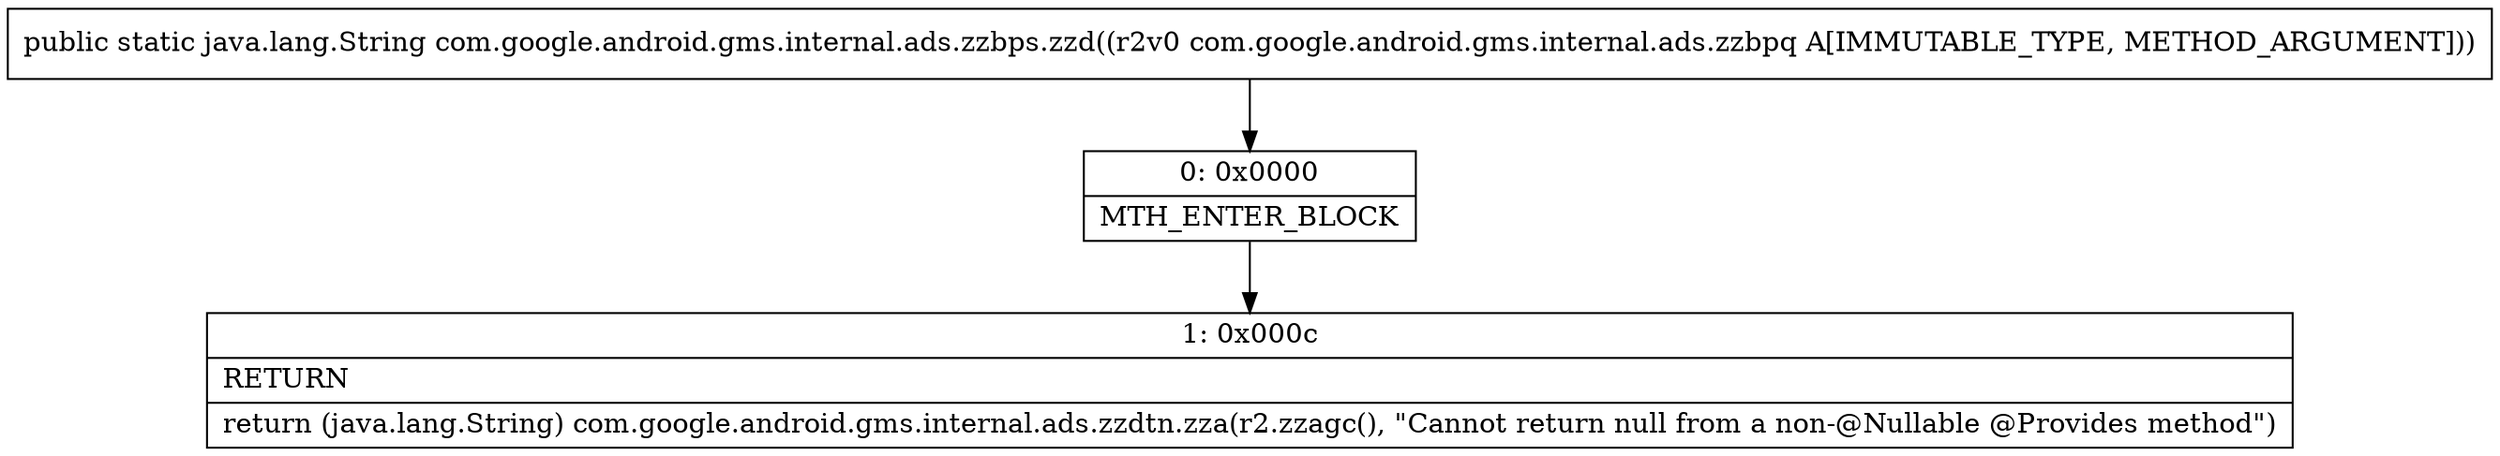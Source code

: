 digraph "CFG forcom.google.android.gms.internal.ads.zzbps.zzd(Lcom\/google\/android\/gms\/internal\/ads\/zzbpq;)Ljava\/lang\/String;" {
Node_0 [shape=record,label="{0\:\ 0x0000|MTH_ENTER_BLOCK\l}"];
Node_1 [shape=record,label="{1\:\ 0x000c|RETURN\l|return (java.lang.String) com.google.android.gms.internal.ads.zzdtn.zza(r2.zzagc(), \"Cannot return null from a non\-@Nullable @Provides method\")\l}"];
MethodNode[shape=record,label="{public static java.lang.String com.google.android.gms.internal.ads.zzbps.zzd((r2v0 com.google.android.gms.internal.ads.zzbpq A[IMMUTABLE_TYPE, METHOD_ARGUMENT])) }"];
MethodNode -> Node_0;
Node_0 -> Node_1;
}

